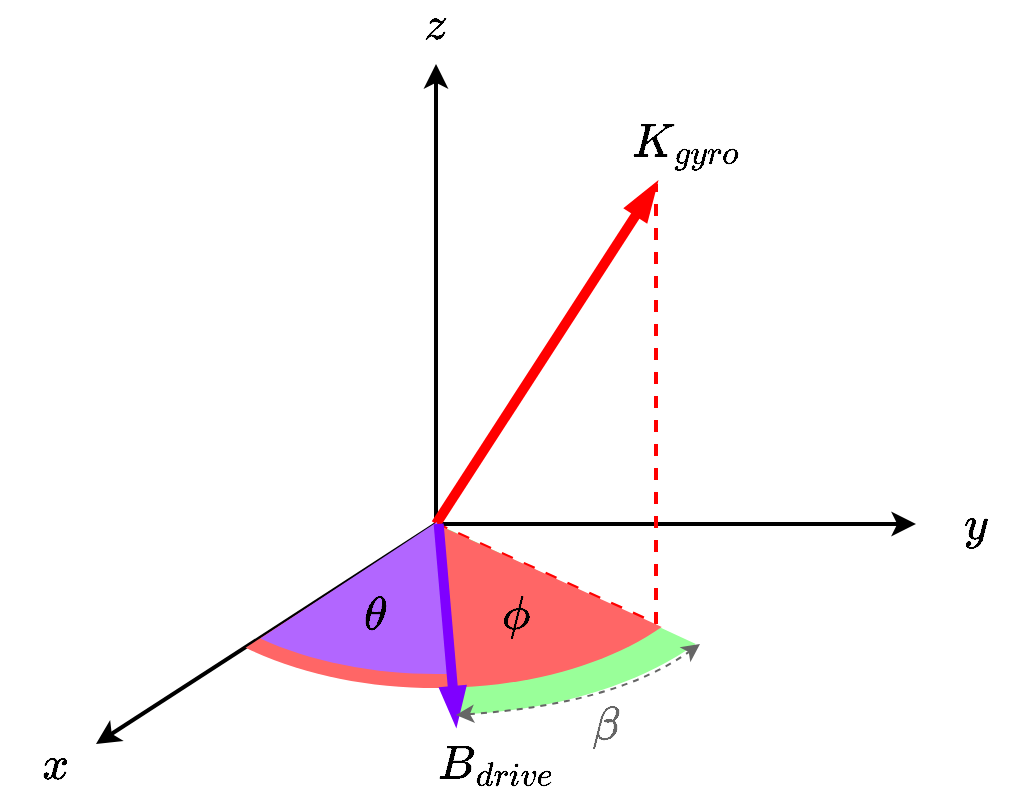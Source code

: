 <mxfile version="14.8.2" type="google"><diagram id="iDxgE_nQHjYdT1LG8T_6" name="Page-1"><mxGraphModel dx="1422" dy="705" grid="1" gridSize="10" guides="1" tooltips="1" connect="1" arrows="1" fold="1" page="1" pageScale="1" pageWidth="1100" pageHeight="850" math="1" shadow="0"><root><mxCell id="0"/><mxCell id="1" parent="0"/><mxCell id="6ppj0ADqlUoe1jkZdnDc-21" value="" style="verticalLabelPosition=bottom;verticalAlign=top;html=1;shape=mxgraph.basic.pie;startAngle=0.358;endAngle=0.489;strokeColor=none;fillColor=#99FF99;" vertex="1" parent="1"><mxGeometry x="354.25" y="294.5" width="332.5" height="191" as="geometry"/></mxCell><mxCell id="6ppj0ADqlUoe1jkZdnDc-1" value="" style="endArrow=classic;html=1;strokeWidth=2;" edge="1" parent="1"><mxGeometry width="50" height="50" relative="1" as="geometry"><mxPoint x="520" y="390" as="sourcePoint"/><mxPoint x="520" y="160" as="targetPoint"/></mxGeometry></mxCell><mxCell id="6ppj0ADqlUoe1jkZdnDc-2" value="" style="endArrow=classic;html=1;strokeWidth=2;" edge="1" parent="1"><mxGeometry width="50" height="50" relative="1" as="geometry"><mxPoint x="520" y="390" as="sourcePoint"/><mxPoint x="350" y="500" as="targetPoint"/></mxGeometry></mxCell><mxCell id="6ppj0ADqlUoe1jkZdnDc-3" value="" style="endArrow=classic;html=1;strokeWidth=2;" edge="1" parent="1"><mxGeometry width="50" height="50" relative="1" as="geometry"><mxPoint x="520" y="390" as="sourcePoint"/><mxPoint x="760" y="390" as="targetPoint"/></mxGeometry></mxCell><mxCell id="6ppj0ADqlUoe1jkZdnDc-4" value="" style="endArrow=blockThin;html=1;strokeWidth=5;strokeColor=#FF0000;endFill=1;" edge="1" parent="1"><mxGeometry width="50" height="50" relative="1" as="geometry"><mxPoint x="520" y="390" as="sourcePoint"/><mxPoint x="630" y="220" as="targetPoint"/></mxGeometry></mxCell><mxCell id="6ppj0ADqlUoe1jkZdnDc-7" value="" style="endArrow=none;dashed=1;html=1;strokeColor=#FF0000;strokeWidth=2;" edge="1" parent="1"><mxGeometry width="50" height="50" relative="1" as="geometry"><mxPoint x="630" y="440" as="sourcePoint"/><mxPoint x="630" y="220" as="targetPoint"/></mxGeometry></mxCell><mxCell id="6ppj0ADqlUoe1jkZdnDc-9" value="" style="endArrow=none;html=1;strokeColor=#FF0000;strokeWidth=2;dashed=1;" edge="1" parent="1"><mxGeometry width="50" height="50" relative="1" as="geometry"><mxPoint x="520" y="390" as="sourcePoint"/><mxPoint x="630" y="440" as="targetPoint"/></mxGeometry></mxCell><mxCell id="6ppj0ADqlUoe1jkZdnDc-10" value="" style="verticalLabelPosition=bottom;verticalAlign=top;html=1;shape=mxgraph.basic.pie;startAngle=0.358;endAngle=0.614;strokeColor=none;fillColor=#FF6666;" vertex="1" parent="1"><mxGeometry x="375" y="308" width="290" height="164" as="geometry"/></mxCell><mxCell id="6ppj0ADqlUoe1jkZdnDc-11" value="" style="verticalLabelPosition=bottom;verticalAlign=top;html=1;shape=mxgraph.basic.pie;startAngle=0.49;endAngle=0.611;strokeColor=none;fillColor=#B266FF;" vertex="1" parent="1"><mxGeometry x="383" y="313" width="275" height="152" as="geometry"/></mxCell><mxCell id="6ppj0ADqlUoe1jkZdnDc-12" value="" style="endArrow=blockThin;html=1;strokeWidth=5;exitX=0.503;exitY=0.506;exitDx=0;exitDy=0;exitPerimeter=0;strokeColor=#7F00FF;endFill=1;" edge="1" parent="1" source="6ppj0ADqlUoe1jkZdnDc-11"><mxGeometry width="50" height="50" relative="1" as="geometry"><mxPoint x="530" y="400" as="sourcePoint"/><mxPoint x="530" y="490" as="targetPoint"/></mxGeometry></mxCell><mxCell id="6ppj0ADqlUoe1jkZdnDc-13" value="$$z$$" style="text;html=1;strokeColor=none;fillColor=none;align=center;verticalAlign=middle;whiteSpace=wrap;rounded=0;opacity=50;fontSize=20;" vertex="1" parent="1"><mxGeometry x="500" y="130" width="40" height="20" as="geometry"/></mxCell><mxCell id="6ppj0ADqlUoe1jkZdnDc-15" value="$$x$$" style="text;html=1;strokeColor=none;fillColor=none;align=center;verticalAlign=middle;whiteSpace=wrap;rounded=0;opacity=50;fontSize=20;" vertex="1" parent="1"><mxGeometry x="310" y="500" width="40" height="20" as="geometry"/></mxCell><mxCell id="6ppj0ADqlUoe1jkZdnDc-16" value="$$y$$" style="text;html=1;strokeColor=none;fillColor=none;align=center;verticalAlign=middle;whiteSpace=wrap;rounded=0;opacity=50;fontSize=20;" vertex="1" parent="1"><mxGeometry x="770" y="380" width="40" height="20" as="geometry"/></mxCell><mxCell id="6ppj0ADqlUoe1jkZdnDc-17" value="$$K_{gyro}$$" style="text;html=1;strokeColor=none;fillColor=none;align=center;verticalAlign=middle;whiteSpace=wrap;rounded=0;opacity=50;fontSize=20;" vertex="1" parent="1"><mxGeometry x="625" y="190" width="40" height="20" as="geometry"/></mxCell><mxCell id="6ppj0ADqlUoe1jkZdnDc-18" value="$$B_{drive}$$" style="text;html=1;strokeColor=none;fillColor=none;align=center;verticalAlign=middle;whiteSpace=wrap;rounded=0;opacity=50;fontSize=20;" vertex="1" parent="1"><mxGeometry x="530" y="500" width="40" height="20" as="geometry"/></mxCell><mxCell id="6ppj0ADqlUoe1jkZdnDc-19" value="$$\phi$$" style="text;html=1;strokeColor=none;fillColor=none;align=center;verticalAlign=middle;whiteSpace=wrap;rounded=0;opacity=50;fontSize=20;" vertex="1" parent="1"><mxGeometry x="540" y="425" width="40" height="20" as="geometry"/></mxCell><mxCell id="6ppj0ADqlUoe1jkZdnDc-20" value="$$\theta$$" style="text;html=1;strokeColor=none;fillColor=none;align=center;verticalAlign=middle;whiteSpace=wrap;rounded=0;opacity=50;fontSize=20;" vertex="1" parent="1"><mxGeometry x="470" y="425" width="40" height="20" as="geometry"/></mxCell><mxCell id="6ppj0ADqlUoe1jkZdnDc-22" value="$$\beta$$" style="text;html=1;strokeColor=none;fillColor=none;align=center;verticalAlign=middle;whiteSpace=wrap;rounded=0;opacity=50;fontSize=20;fontColor=#666666;" vertex="1" parent="1"><mxGeometry x="585" y="480" width="40" height="20" as="geometry"/></mxCell><mxCell id="6ppj0ADqlUoe1jkZdnDc-27" value="" style="curved=1;endArrow=classic;html=1;fontSize=20;strokeWidth=1;startArrow=classic;startFill=1;dashed=1;strokeColor=#666666;" edge="1" parent="1"><mxGeometry width="50" height="50" relative="1" as="geometry"><mxPoint x="530" y="485.5" as="sourcePoint"/><mxPoint x="652" y="450" as="targetPoint"/><Array as="points"><mxPoint x="610" y="480"/></Array></mxGeometry></mxCell></root></mxGraphModel></diagram></mxfile>